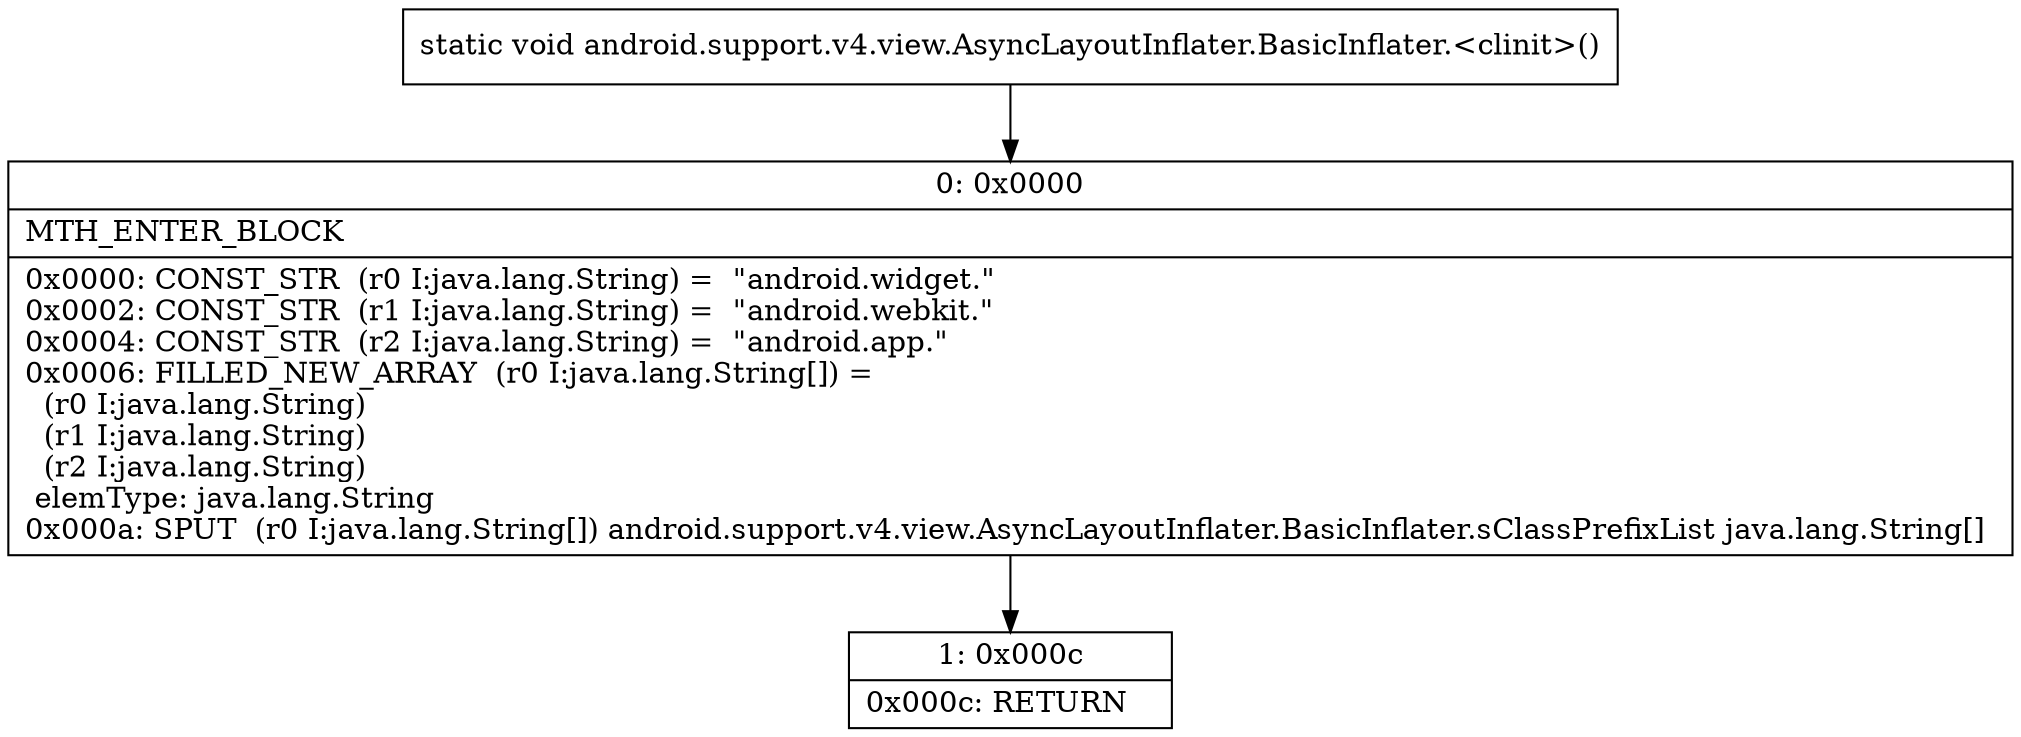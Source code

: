 digraph "CFG forandroid.support.v4.view.AsyncLayoutInflater.BasicInflater.\<clinit\>()V" {
Node_0 [shape=record,label="{0\:\ 0x0000|MTH_ENTER_BLOCK\l|0x0000: CONST_STR  (r0 I:java.lang.String) =  \"android.widget.\" \l0x0002: CONST_STR  (r1 I:java.lang.String) =  \"android.webkit.\" \l0x0004: CONST_STR  (r2 I:java.lang.String) =  \"android.app.\" \l0x0006: FILLED_NEW_ARRAY  (r0 I:java.lang.String[]) = \l  (r0 I:java.lang.String)\l  (r1 I:java.lang.String)\l  (r2 I:java.lang.String)\l elemType: java.lang.String \l0x000a: SPUT  (r0 I:java.lang.String[]) android.support.v4.view.AsyncLayoutInflater.BasicInflater.sClassPrefixList java.lang.String[] \l}"];
Node_1 [shape=record,label="{1\:\ 0x000c|0x000c: RETURN   \l}"];
MethodNode[shape=record,label="{static void android.support.v4.view.AsyncLayoutInflater.BasicInflater.\<clinit\>() }"];
MethodNode -> Node_0;
Node_0 -> Node_1;
}


